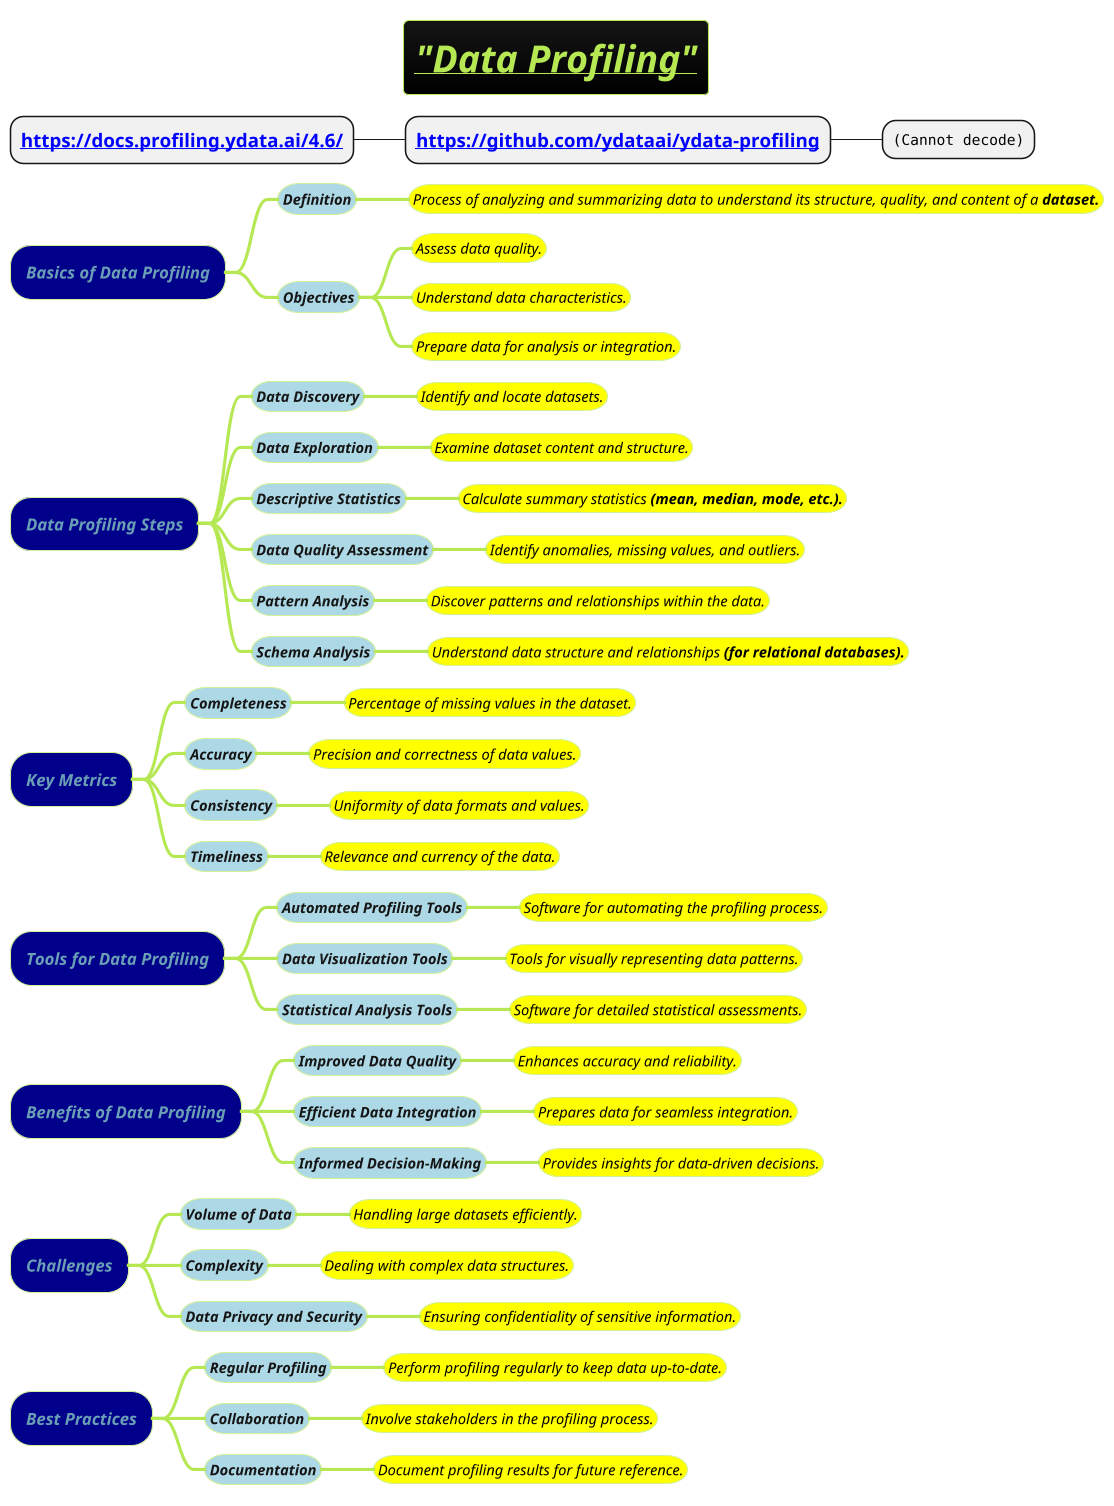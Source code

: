 @startmindmap
title =<i><b><u>"Data Profiling"
* =[[https://docs.profiling.ydata.ai/4.6/]]
** =[[https://github.com/ydataai/ydata-profiling]]
*** <img:images/img_4.png>

!theme hacker

*[#darkblue] <i>Basics of Data Profiling
**[#lightblue] <i><color #blac><size:14>Definition
***[#yellow] <i><color #black><size:14>Process of analyzing and summarizing data to understand its structure, quality, and content of a <b>dataset.

**[#lightblue] <i><color #blac><size:14>Objectives
***[#yellow] <i><color #black><size:14>Assess data quality.
***[#yellow] <i><color #black><size:14>Understand data characteristics.
***[#yellow] <i><color #black><size:14>Prepare data for analysis or integration.

*[#darkblue] <i>Data Profiling Steps
**[#lightblue] <i><color #blac><size:14>Data Discovery
***[#yellow] <i><color #black><size:14>Identify and locate datasets.

**[#lightblue] <i><color #blac><size:14>Data Exploration
***[#yellow] <i><color #black><size:14>Examine dataset content and structure.

**[#lightblue] <i><color #blac><size:14>Descriptive Statistics
***[#yellow] <i><color #black><size:14>Calculate summary statistics <b>(mean, median, mode, etc.).

**[#lightblue] <i><color #blac><size:14>Data Quality Assessment
***[#yellow] <i><color #black><size:14>Identify anomalies, missing values, and outliers.

**[#lightblue] <i><color #blac><size:14>Pattern Analysis
***[#yellow] <i><color #black><size:14>Discover patterns and relationships within the data.

**[#lightblue] <i><color #blac><size:14>Schema Analysis
***[#yellow] <i><color #black><size:14>Understand data structure and relationships <b>(for relational databases).

*[#darkblue] <i>Key Metrics
**[#lightblue] <i><color #blac><size:14>Completeness
***[#yellow] <i><color #black><size:14>Percentage of missing values in the dataset.

**[#lightblue] <i><color #blac><size:14>Accuracy
***[#yellow] <i><color #black><size:14>Precision and correctness of data values.

**[#lightblue] <i><color #blac><size:14>Consistency
***[#yellow] <i><color #black><size:14>Uniformity of data formats and values.

**[#lightblue] <i><color #blac><size:14>Timeliness
***[#yellow] <i><color #black><size:14>Relevance and currency of the data.

*[#darkblue] <i>Tools for Data Profiling
**[#lightblue] <i><color #blac><size:14>Automated Profiling Tools
***[#yellow] <i><color #black><size:14>Software for automating the profiling process.

**[#lightblue] <i><color #blac><size:14>Data Visualization Tools
***[#yellow] <i><color #black><size:14>Tools for visually representing data patterns.

**[#lightblue] <i><color #blac><size:14>Statistical Analysis Tools
***[#yellow] <i><color #black><size:14>Software for detailed statistical assessments.

*[#darkblue] <i>Benefits of Data Profiling
**[#lightblue] <i><color #blac><size:14>Improved Data Quality
***[#yellow] <i><color #black><size:14>Enhances accuracy and reliability.

**[#lightblue] <i><color #blac><size:14>Efficient Data Integration
***[#yellow] <i><color #black><size:14>Prepares data for seamless integration.

**[#lightblue] <i><color #blac><size:14>Informed Decision-Making
***[#yellow] <i><color #black><size:14>Provides insights for data-driven decisions.

*[#darkblue] <i>Challenges
**[#lightblue] <i><color #blac><size:14>Volume of Data
***[#yellow] <i><color #black><size:14>Handling large datasets efficiently.

**[#lightblue] <i><color #blac><size:14>Complexity
***[#yellow] <i><color #black><size:14>Dealing with complex data structures.

**[#lightblue] <i><color #blac><size:14>Data Privacy and Security
***[#yellow] <i><color #black><size:14>Ensuring confidentiality of sensitive information.

*[#darkblue] <i>Best Practices
**[#lightblue] <i><color #blac><size:14>Regular Profiling
***[#yellow] <i><color #black><size:14>Perform profiling regularly to keep data up-to-date.

**[#lightblue] <i><color #blac><size:14>Collaboration
***[#yellow] <i><color #black><size:14>Involve stakeholders in the profiling process.

**[#lightblue] <i><color #blac><size:14>Documentation
***[#yellow] <i><color #black><size:14>Document profiling results for future reference.

@endmindmap
